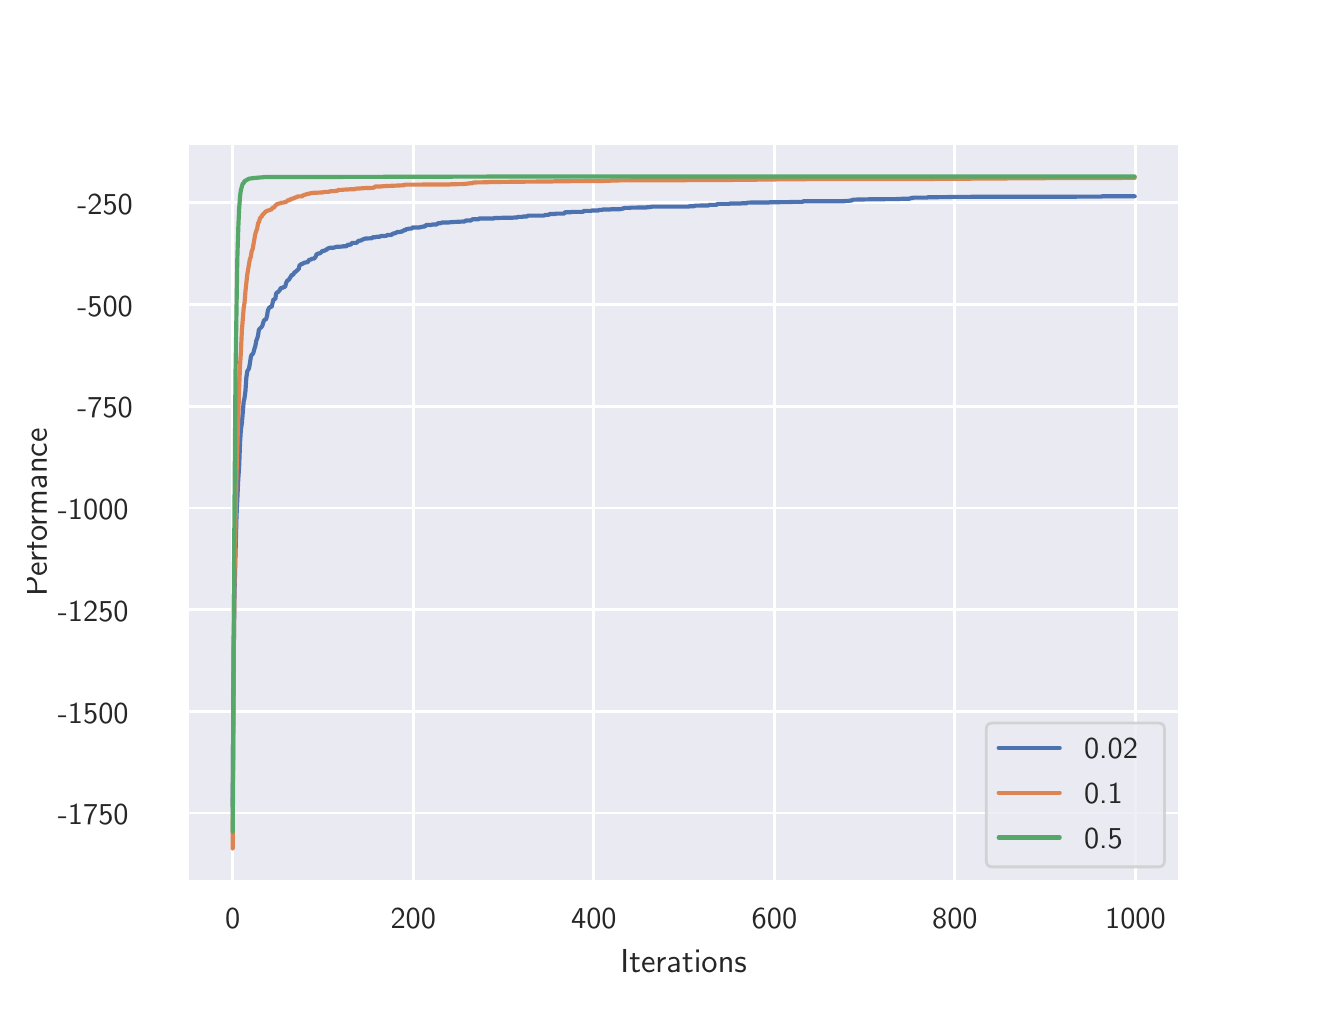 \begingroup%
\makeatletter%
\begin{pgfpicture}%
\pgfpathrectangle{\pgfpointorigin}{\pgfqpoint{6.4in}{4.8in}}%
\pgfusepath{use as bounding box, clip}%
\begin{pgfscope}%
\pgfsetbuttcap%
\pgfsetmiterjoin%
\definecolor{currentfill}{rgb}{1.0,1.0,1.0}%
\pgfsetfillcolor{currentfill}%
\pgfsetlinewidth{0.0pt}%
\definecolor{currentstroke}{rgb}{1.0,1.0,1.0}%
\pgfsetstrokecolor{currentstroke}%
\pgfsetdash{}{0pt}%
\pgfpathmoveto{\pgfqpoint{0.0in}{0.0in}}%
\pgfpathlineto{\pgfqpoint{6.4in}{0.0in}}%
\pgfpathlineto{\pgfqpoint{6.4in}{4.8in}}%
\pgfpathlineto{\pgfqpoint{0.0in}{4.8in}}%
\pgfpathclose%
\pgfusepath{fill}%
\end{pgfscope}%
\begin{pgfscope}%
\pgfsetbuttcap%
\pgfsetmiterjoin%
\definecolor{currentfill}{rgb}{0.918,0.918,0.949}%
\pgfsetfillcolor{currentfill}%
\pgfsetlinewidth{0.0pt}%
\definecolor{currentstroke}{rgb}{0.0,0.0,0.0}%
\pgfsetstrokecolor{currentstroke}%
\pgfsetstrokeopacity{0.0}%
\pgfsetdash{}{0pt}%
\pgfpathmoveto{\pgfqpoint{0.8in}{0.528in}}%
\pgfpathlineto{\pgfqpoint{5.76in}{0.528in}}%
\pgfpathlineto{\pgfqpoint{5.76in}{4.224in}}%
\pgfpathlineto{\pgfqpoint{0.8in}{4.224in}}%
\pgfpathclose%
\pgfusepath{fill}%
\end{pgfscope}%
\begin{pgfscope}%
\pgfpathrectangle{\pgfqpoint{0.8in}{0.528in}}{\pgfqpoint{4.96in}{3.696in}}%
\pgfusepath{clip}%
\pgfsetroundcap%
\pgfsetroundjoin%
\pgfsetlinewidth{1.004pt}%
\definecolor{currentstroke}{rgb}{1.0,1.0,1.0}%
\pgfsetstrokecolor{currentstroke}%
\pgfsetdash{}{0pt}%
\pgfpathmoveto{\pgfqpoint{1.025in}{0.528in}}%
\pgfpathlineto{\pgfqpoint{1.025in}{4.224in}}%
\pgfusepath{stroke}%
\end{pgfscope}%
\begin{pgfscope}%
\definecolor{textcolor}{rgb}{0.15,0.15,0.15}%
\pgfsetstrokecolor{textcolor}%
\pgfsetfillcolor{textcolor}%
\pgftext[x=1.025in,y=0.396in,,top]{\color{textcolor}\sffamily\fontsize{11.0}{13.2}\selectfont 0}%
\end{pgfscope}%
\begin{pgfscope}%
\pgfpathrectangle{\pgfqpoint{0.8in}{0.528in}}{\pgfqpoint{4.96in}{3.696in}}%
\pgfusepath{clip}%
\pgfsetroundcap%
\pgfsetroundjoin%
\pgfsetlinewidth{1.004pt}%
\definecolor{currentstroke}{rgb}{1.0,1.0,1.0}%
\pgfsetstrokecolor{currentstroke}%
\pgfsetdash{}{0pt}%
\pgfpathmoveto{\pgfqpoint{1.928in}{0.528in}}%
\pgfpathlineto{\pgfqpoint{1.928in}{4.224in}}%
\pgfusepath{stroke}%
\end{pgfscope}%
\begin{pgfscope}%
\definecolor{textcolor}{rgb}{0.15,0.15,0.15}%
\pgfsetstrokecolor{textcolor}%
\pgfsetfillcolor{textcolor}%
\pgftext[x=1.928in,y=0.396in,,top]{\color{textcolor}\sffamily\fontsize{11.0}{13.2}\selectfont 200}%
\end{pgfscope}%
\begin{pgfscope}%
\pgfpathrectangle{\pgfqpoint{0.8in}{0.528in}}{\pgfqpoint{4.96in}{3.696in}}%
\pgfusepath{clip}%
\pgfsetroundcap%
\pgfsetroundjoin%
\pgfsetlinewidth{1.004pt}%
\definecolor{currentstroke}{rgb}{1.0,1.0,1.0}%
\pgfsetstrokecolor{currentstroke}%
\pgfsetdash{}{0pt}%
\pgfpathmoveto{\pgfqpoint{2.831in}{0.528in}}%
\pgfpathlineto{\pgfqpoint{2.831in}{4.224in}}%
\pgfusepath{stroke}%
\end{pgfscope}%
\begin{pgfscope}%
\definecolor{textcolor}{rgb}{0.15,0.15,0.15}%
\pgfsetstrokecolor{textcolor}%
\pgfsetfillcolor{textcolor}%
\pgftext[x=2.831in,y=0.396in,,top]{\color{textcolor}\sffamily\fontsize{11.0}{13.2}\selectfont 400}%
\end{pgfscope}%
\begin{pgfscope}%
\pgfpathrectangle{\pgfqpoint{0.8in}{0.528in}}{\pgfqpoint{4.96in}{3.696in}}%
\pgfusepath{clip}%
\pgfsetroundcap%
\pgfsetroundjoin%
\pgfsetlinewidth{1.004pt}%
\definecolor{currentstroke}{rgb}{1.0,1.0,1.0}%
\pgfsetstrokecolor{currentstroke}%
\pgfsetdash{}{0pt}%
\pgfpathmoveto{\pgfqpoint{3.734in}{0.528in}}%
\pgfpathlineto{\pgfqpoint{3.734in}{4.224in}}%
\pgfusepath{stroke}%
\end{pgfscope}%
\begin{pgfscope}%
\definecolor{textcolor}{rgb}{0.15,0.15,0.15}%
\pgfsetstrokecolor{textcolor}%
\pgfsetfillcolor{textcolor}%
\pgftext[x=3.734in,y=0.396in,,top]{\color{textcolor}\sffamily\fontsize{11.0}{13.2}\selectfont 600}%
\end{pgfscope}%
\begin{pgfscope}%
\pgfpathrectangle{\pgfqpoint{0.8in}{0.528in}}{\pgfqpoint{4.96in}{3.696in}}%
\pgfusepath{clip}%
\pgfsetroundcap%
\pgfsetroundjoin%
\pgfsetlinewidth{1.004pt}%
\definecolor{currentstroke}{rgb}{1.0,1.0,1.0}%
\pgfsetstrokecolor{currentstroke}%
\pgfsetdash{}{0pt}%
\pgfpathmoveto{\pgfqpoint{4.636in}{0.528in}}%
\pgfpathlineto{\pgfqpoint{4.636in}{4.224in}}%
\pgfusepath{stroke}%
\end{pgfscope}%
\begin{pgfscope}%
\definecolor{textcolor}{rgb}{0.15,0.15,0.15}%
\pgfsetstrokecolor{textcolor}%
\pgfsetfillcolor{textcolor}%
\pgftext[x=4.636in,y=0.396in,,top]{\color{textcolor}\sffamily\fontsize{11.0}{13.2}\selectfont 800}%
\end{pgfscope}%
\begin{pgfscope}%
\pgfpathrectangle{\pgfqpoint{0.8in}{0.528in}}{\pgfqpoint{4.96in}{3.696in}}%
\pgfusepath{clip}%
\pgfsetroundcap%
\pgfsetroundjoin%
\pgfsetlinewidth{1.004pt}%
\definecolor{currentstroke}{rgb}{1.0,1.0,1.0}%
\pgfsetstrokecolor{currentstroke}%
\pgfsetdash{}{0pt}%
\pgfpathmoveto{\pgfqpoint{5.539in}{0.528in}}%
\pgfpathlineto{\pgfqpoint{5.539in}{4.224in}}%
\pgfusepath{stroke}%
\end{pgfscope}%
\begin{pgfscope}%
\definecolor{textcolor}{rgb}{0.15,0.15,0.15}%
\pgfsetstrokecolor{textcolor}%
\pgfsetfillcolor{textcolor}%
\pgftext[x=5.539in,y=0.396in,,top]{\color{textcolor}\sffamily\fontsize{11.0}{13.2}\selectfont 1000}%
\end{pgfscope}%
\begin{pgfscope}%
\definecolor{textcolor}{rgb}{0.15,0.15,0.15}%
\pgfsetstrokecolor{textcolor}%
\pgfsetfillcolor{textcolor}%
\pgftext[x=3.28in,y=0.193in,,top]{\color{textcolor}\sffamily\fontsize{12.0}{14.4}\selectfont Iterations}%
\end{pgfscope}%
\begin{pgfscope}%
\pgfpathrectangle{\pgfqpoint{0.8in}{0.528in}}{\pgfqpoint{4.96in}{3.696in}}%
\pgfusepath{clip}%
\pgfsetroundcap%
\pgfsetroundjoin%
\pgfsetlinewidth{1.004pt}%
\definecolor{currentstroke}{rgb}{1.0,1.0,1.0}%
\pgfsetstrokecolor{currentstroke}%
\pgfsetdash{}{0pt}%
\pgfpathmoveto{\pgfqpoint{0.8in}{0.873in}}%
\pgfpathlineto{\pgfqpoint{5.76in}{0.873in}}%
\pgfusepath{stroke}%
\end{pgfscope}%
\begin{pgfscope}%
\definecolor{textcolor}{rgb}{0.15,0.15,0.15}%
\pgfsetstrokecolor{textcolor}%
\pgfsetfillcolor{textcolor}%
\pgftext[x=0.151in,y=0.814in,left,base]{\color{textcolor}\sffamily\fontsize{11.0}{13.2}\selectfont −1750}%
\end{pgfscope}%
\begin{pgfscope}%
\pgfpathrectangle{\pgfqpoint{0.8in}{0.528in}}{\pgfqpoint{4.96in}{3.696in}}%
\pgfusepath{clip}%
\pgfsetroundcap%
\pgfsetroundjoin%
\pgfsetlinewidth{1.004pt}%
\definecolor{currentstroke}{rgb}{1.0,1.0,1.0}%
\pgfsetstrokecolor{currentstroke}%
\pgfsetdash{}{0pt}%
\pgfpathmoveto{\pgfqpoint{0.8in}{1.381in}}%
\pgfpathlineto{\pgfqpoint{5.76in}{1.381in}}%
\pgfusepath{stroke}%
\end{pgfscope}%
\begin{pgfscope}%
\definecolor{textcolor}{rgb}{0.15,0.15,0.15}%
\pgfsetstrokecolor{textcolor}%
\pgfsetfillcolor{textcolor}%
\pgftext[x=0.151in,y=1.323in,left,base]{\color{textcolor}\sffamily\fontsize{11.0}{13.2}\selectfont −1500}%
\end{pgfscope}%
\begin{pgfscope}%
\pgfpathrectangle{\pgfqpoint{0.8in}{0.528in}}{\pgfqpoint{4.96in}{3.696in}}%
\pgfusepath{clip}%
\pgfsetroundcap%
\pgfsetroundjoin%
\pgfsetlinewidth{1.004pt}%
\definecolor{currentstroke}{rgb}{1.0,1.0,1.0}%
\pgfsetstrokecolor{currentstroke}%
\pgfsetdash{}{0pt}%
\pgfpathmoveto{\pgfqpoint{0.8in}{1.89in}}%
\pgfpathlineto{\pgfqpoint{5.76in}{1.89in}}%
\pgfusepath{stroke}%
\end{pgfscope}%
\begin{pgfscope}%
\definecolor{textcolor}{rgb}{0.15,0.15,0.15}%
\pgfsetstrokecolor{textcolor}%
\pgfsetfillcolor{textcolor}%
\pgftext[x=0.151in,y=1.832in,left,base]{\color{textcolor}\sffamily\fontsize{11.0}{13.2}\selectfont −1250}%
\end{pgfscope}%
\begin{pgfscope}%
\pgfpathrectangle{\pgfqpoint{0.8in}{0.528in}}{\pgfqpoint{4.96in}{3.696in}}%
\pgfusepath{clip}%
\pgfsetroundcap%
\pgfsetroundjoin%
\pgfsetlinewidth{1.004pt}%
\definecolor{currentstroke}{rgb}{1.0,1.0,1.0}%
\pgfsetstrokecolor{currentstroke}%
\pgfsetdash{}{0pt}%
\pgfpathmoveto{\pgfqpoint{0.8in}{2.398in}}%
\pgfpathlineto{\pgfqpoint{5.76in}{2.398in}}%
\pgfusepath{stroke}%
\end{pgfscope}%
\begin{pgfscope}%
\definecolor{textcolor}{rgb}{0.15,0.15,0.15}%
\pgfsetstrokecolor{textcolor}%
\pgfsetfillcolor{textcolor}%
\pgftext[x=0.151in,y=2.34in,left,base]{\color{textcolor}\sffamily\fontsize{11.0}{13.2}\selectfont −1000}%
\end{pgfscope}%
\begin{pgfscope}%
\pgfpathrectangle{\pgfqpoint{0.8in}{0.528in}}{\pgfqpoint{4.96in}{3.696in}}%
\pgfusepath{clip}%
\pgfsetroundcap%
\pgfsetroundjoin%
\pgfsetlinewidth{1.004pt}%
\definecolor{currentstroke}{rgb}{1.0,1.0,1.0}%
\pgfsetstrokecolor{currentstroke}%
\pgfsetdash{}{0pt}%
\pgfpathmoveto{\pgfqpoint{0.8in}{2.907in}}%
\pgfpathlineto{\pgfqpoint{5.76in}{2.907in}}%
\pgfusepath{stroke}%
\end{pgfscope}%
\begin{pgfscope}%
\definecolor{textcolor}{rgb}{0.15,0.15,0.15}%
\pgfsetstrokecolor{textcolor}%
\pgfsetfillcolor{textcolor}%
\pgftext[x=0.248in,y=2.849in,left,base]{\color{textcolor}\sffamily\fontsize{11.0}{13.2}\selectfont −750}%
\end{pgfscope}%
\begin{pgfscope}%
\pgfpathrectangle{\pgfqpoint{0.8in}{0.528in}}{\pgfqpoint{4.96in}{3.696in}}%
\pgfusepath{clip}%
\pgfsetroundcap%
\pgfsetroundjoin%
\pgfsetlinewidth{1.004pt}%
\definecolor{currentstroke}{rgb}{1.0,1.0,1.0}%
\pgfsetstrokecolor{currentstroke}%
\pgfsetdash{}{0pt}%
\pgfpathmoveto{\pgfqpoint{0.8in}{3.415in}}%
\pgfpathlineto{\pgfqpoint{5.76in}{3.415in}}%
\pgfusepath{stroke}%
\end{pgfscope}%
\begin{pgfscope}%
\definecolor{textcolor}{rgb}{0.15,0.15,0.15}%
\pgfsetstrokecolor{textcolor}%
\pgfsetfillcolor{textcolor}%
\pgftext[x=0.248in,y=3.357in,left,base]{\color{textcolor}\sffamily\fontsize{11.0}{13.2}\selectfont −500}%
\end{pgfscope}%
\begin{pgfscope}%
\pgfpathrectangle{\pgfqpoint{0.8in}{0.528in}}{\pgfqpoint{4.96in}{3.696in}}%
\pgfusepath{clip}%
\pgfsetroundcap%
\pgfsetroundjoin%
\pgfsetlinewidth{1.004pt}%
\definecolor{currentstroke}{rgb}{1.0,1.0,1.0}%
\pgfsetstrokecolor{currentstroke}%
\pgfsetdash{}{0pt}%
\pgfpathmoveto{\pgfqpoint{0.8in}{3.924in}}%
\pgfpathlineto{\pgfqpoint{5.76in}{3.924in}}%
\pgfusepath{stroke}%
\end{pgfscope}%
\begin{pgfscope}%
\definecolor{textcolor}{rgb}{0.15,0.15,0.15}%
\pgfsetstrokecolor{textcolor}%
\pgfsetfillcolor{textcolor}%
\pgftext[x=0.248in,y=3.866in,left,base]{\color{textcolor}\sffamily\fontsize{11.0}{13.2}\selectfont −250}%
\end{pgfscope}%
\begin{pgfscope}%
\definecolor{textcolor}{rgb}{0.15,0.15,0.15}%
\pgfsetstrokecolor{textcolor}%
\pgfsetfillcolor{textcolor}%
\pgftext[x=0.096in,y=2.376in,,bottom,rotate=90.0]{\color{textcolor}\sffamily\fontsize{12.0}{14.4}\selectfont Performance}%
\end{pgfscope}%
\begin{pgfscope}%
\pgfpathrectangle{\pgfqpoint{0.8in}{0.528in}}{\pgfqpoint{4.96in}{3.696in}}%
\pgfusepath{clip}%
\pgfsetroundcap%
\pgfsetroundjoin%
\pgfsetlinewidth{1.506pt}%
\definecolor{currentstroke}{rgb}{0.298,0.447,0.69}%
\pgfsetstrokecolor{currentstroke}%
\pgfsetdash{}{0pt}%
\pgfpathmoveto{\pgfqpoint{1.025in}{0.907in}}%
\pgfpathlineto{\pgfqpoint{1.03in}{1.651in}}%
\pgfpathlineto{\pgfqpoint{1.034in}{1.969in}}%
\pgfpathlineto{\pgfqpoint{1.044in}{2.355in}}%
\pgfpathlineto{\pgfqpoint{1.053in}{2.544in}}%
\pgfpathlineto{\pgfqpoint{1.057in}{2.599in}}%
\pgfpathlineto{\pgfqpoint{1.062in}{2.727in}}%
\pgfpathlineto{\pgfqpoint{1.066in}{2.789in}}%
\pgfpathlineto{\pgfqpoint{1.071in}{2.823in}}%
\pgfpathlineto{\pgfqpoint{1.08in}{2.93in}}%
\pgfpathlineto{\pgfqpoint{1.084in}{2.947in}}%
\pgfpathlineto{\pgfqpoint{1.089in}{2.985in}}%
\pgfpathlineto{\pgfqpoint{1.093in}{3.047in}}%
\pgfpathlineto{\pgfqpoint{1.098in}{3.082in}}%
\pgfpathlineto{\pgfqpoint{1.102in}{3.088in}}%
\pgfpathlineto{\pgfqpoint{1.107in}{3.098in}}%
\pgfpathlineto{\pgfqpoint{1.111in}{3.121in}}%
\pgfpathlineto{\pgfqpoint{1.116in}{3.154in}}%
\pgfpathlineto{\pgfqpoint{1.12in}{3.165in}}%
\pgfpathlineto{\pgfqpoint{1.125in}{3.168in}}%
\pgfpathlineto{\pgfqpoint{1.129in}{3.176in}}%
\pgfpathlineto{\pgfqpoint{1.134in}{3.196in}}%
\pgfpathlineto{\pgfqpoint{1.138in}{3.207in}}%
\pgfpathlineto{\pgfqpoint{1.143in}{3.235in}}%
\pgfpathlineto{\pgfqpoint{1.147in}{3.244in}}%
\pgfpathlineto{\pgfqpoint{1.152in}{3.262in}}%
\pgfpathlineto{\pgfqpoint{1.156in}{3.29in}}%
\pgfpathlineto{\pgfqpoint{1.17in}{3.304in}}%
\pgfpathlineto{\pgfqpoint{1.174in}{3.312in}}%
\pgfpathlineto{\pgfqpoint{1.179in}{3.329in}}%
\pgfpathlineto{\pgfqpoint{1.183in}{3.338in}}%
\pgfpathlineto{\pgfqpoint{1.192in}{3.342in}}%
\pgfpathlineto{\pgfqpoint{1.197in}{3.36in}}%
\pgfpathlineto{\pgfqpoint{1.201in}{3.386in}}%
\pgfpathlineto{\pgfqpoint{1.206in}{3.397in}}%
\pgfpathlineto{\pgfqpoint{1.211in}{3.403in}}%
\pgfpathlineto{\pgfqpoint{1.22in}{3.404in}}%
\pgfpathlineto{\pgfqpoint{1.229in}{3.442in}}%
\pgfpathlineto{\pgfqpoint{1.238in}{3.442in}}%
\pgfpathlineto{\pgfqpoint{1.242in}{3.469in}}%
\pgfpathlineto{\pgfqpoint{1.247in}{3.477in}}%
\pgfpathlineto{\pgfqpoint{1.251in}{3.477in}}%
\pgfpathlineto{\pgfqpoint{1.26in}{3.487in}}%
\pgfpathlineto{\pgfqpoint{1.265in}{3.498in}}%
\pgfpathlineto{\pgfqpoint{1.274in}{3.499in}}%
\pgfpathlineto{\pgfqpoint{1.278in}{3.502in}}%
\pgfpathlineto{\pgfqpoint{1.287in}{3.504in}}%
\pgfpathlineto{\pgfqpoint{1.292in}{3.522in}}%
\pgfpathlineto{\pgfqpoint{1.296in}{3.532in}}%
\pgfpathlineto{\pgfqpoint{1.301in}{3.538in}}%
\pgfpathlineto{\pgfqpoint{1.305in}{3.538in}}%
\pgfpathlineto{\pgfqpoint{1.31in}{3.547in}}%
\pgfpathlineto{\pgfqpoint{1.314in}{3.552in}}%
\pgfpathlineto{\pgfqpoint{1.319in}{3.562in}}%
\pgfpathlineto{\pgfqpoint{1.323in}{3.564in}}%
\pgfpathlineto{\pgfqpoint{1.328in}{3.564in}}%
\pgfpathlineto{\pgfqpoint{1.332in}{3.575in}}%
\pgfpathlineto{\pgfqpoint{1.341in}{3.58in}}%
\pgfpathlineto{\pgfqpoint{1.346in}{3.586in}}%
\pgfpathlineto{\pgfqpoint{1.355in}{3.593in}}%
\pgfpathlineto{\pgfqpoint{1.359in}{3.611in}}%
\pgfpathlineto{\pgfqpoint{1.368in}{3.618in}}%
\pgfpathlineto{\pgfqpoint{1.373in}{3.618in}}%
\pgfpathlineto{\pgfqpoint{1.378in}{3.623in}}%
\pgfpathlineto{\pgfqpoint{1.382in}{3.623in}}%
\pgfpathlineto{\pgfqpoint{1.387in}{3.626in}}%
\pgfpathlineto{\pgfqpoint{1.396in}{3.627in}}%
\pgfpathlineto{\pgfqpoint{1.4in}{3.627in}}%
\pgfpathlineto{\pgfqpoint{1.405in}{3.636in}}%
\pgfpathlineto{\pgfqpoint{1.409in}{3.64in}}%
\pgfpathlineto{\pgfqpoint{1.414in}{3.64in}}%
\pgfpathlineto{\pgfqpoint{1.423in}{3.645in}}%
\pgfpathlineto{\pgfqpoint{1.432in}{3.645in}}%
\pgfpathlineto{\pgfqpoint{1.436in}{3.65in}}%
\pgfpathlineto{\pgfqpoint{1.441in}{3.657in}}%
\pgfpathlineto{\pgfqpoint{1.445in}{3.669in}}%
\pgfpathlineto{\pgfqpoint{1.45in}{3.669in}}%
\pgfpathlineto{\pgfqpoint{1.454in}{3.671in}}%
\pgfpathlineto{\pgfqpoint{1.459in}{3.671in}}%
\pgfpathlineto{\pgfqpoint{1.463in}{3.673in}}%
\pgfpathlineto{\pgfqpoint{1.468in}{3.677in}}%
\pgfpathlineto{\pgfqpoint{1.472in}{3.682in}}%
\pgfpathlineto{\pgfqpoint{1.477in}{3.684in}}%
\pgfpathlineto{\pgfqpoint{1.486in}{3.685in}}%
\pgfpathlineto{\pgfqpoint{1.49in}{3.689in}}%
\pgfpathlineto{\pgfqpoint{1.495in}{3.689in}}%
\pgfpathlineto{\pgfqpoint{1.499in}{3.696in}}%
\pgfpathlineto{\pgfqpoint{1.504in}{3.696in}}%
\pgfpathlineto{\pgfqpoint{1.508in}{3.699in}}%
\pgfpathlineto{\pgfqpoint{1.531in}{3.7in}}%
\pgfpathlineto{\pgfqpoint{1.535in}{3.701in}}%
\pgfpathlineto{\pgfqpoint{1.54in}{3.704in}}%
\pgfpathlineto{\pgfqpoint{1.563in}{3.705in}}%
\pgfpathlineto{\pgfqpoint{1.572in}{3.705in}}%
\pgfpathlineto{\pgfqpoint{1.576in}{3.707in}}%
\pgfpathlineto{\pgfqpoint{1.594in}{3.707in}}%
\pgfpathlineto{\pgfqpoint{1.599in}{3.714in}}%
\pgfpathlineto{\pgfqpoint{1.612in}{3.715in}}%
\pgfpathlineto{\pgfqpoint{1.617in}{3.716in}}%
\pgfpathlineto{\pgfqpoint{1.621in}{3.724in}}%
\pgfpathlineto{\pgfqpoint{1.644in}{3.724in}}%
\pgfpathlineto{\pgfqpoint{1.648in}{3.728in}}%
\pgfpathlineto{\pgfqpoint{1.653in}{3.733in}}%
\pgfpathlineto{\pgfqpoint{1.657in}{3.735in}}%
\pgfpathlineto{\pgfqpoint{1.666in}{3.735in}}%
\pgfpathlineto{\pgfqpoint{1.671in}{3.739in}}%
\pgfpathlineto{\pgfqpoint{1.689in}{3.746in}}%
\pgfpathlineto{\pgfqpoint{1.698in}{3.746in}}%
\pgfpathlineto{\pgfqpoint{1.721in}{3.747in}}%
\pgfpathlineto{\pgfqpoint{1.725in}{3.752in}}%
\pgfpathlineto{\pgfqpoint{1.739in}{3.752in}}%
\pgfpathlineto{\pgfqpoint{1.743in}{3.754in}}%
\pgfpathlineto{\pgfqpoint{1.761in}{3.755in}}%
\pgfpathlineto{\pgfqpoint{1.766in}{3.758in}}%
\pgfpathlineto{\pgfqpoint{1.793in}{3.759in}}%
\pgfpathlineto{\pgfqpoint{1.797in}{3.763in}}%
\pgfpathlineto{\pgfqpoint{1.82in}{3.764in}}%
\pgfpathlineto{\pgfqpoint{1.824in}{3.77in}}%
\pgfpathlineto{\pgfqpoint{1.829in}{3.77in}}%
\pgfpathlineto{\pgfqpoint{1.833in}{3.772in}}%
\pgfpathlineto{\pgfqpoint{1.838in}{3.772in}}%
\pgfpathlineto{\pgfqpoint{1.847in}{3.778in}}%
\pgfpathlineto{\pgfqpoint{1.865in}{3.779in}}%
\pgfpathlineto{\pgfqpoint{1.869in}{3.781in}}%
\pgfpathlineto{\pgfqpoint{1.874in}{3.781in}}%
\pgfpathlineto{\pgfqpoint{1.879in}{3.787in}}%
\pgfpathlineto{\pgfqpoint{1.888in}{3.787in}}%
\pgfpathlineto{\pgfqpoint{1.892in}{3.792in}}%
\pgfpathlineto{\pgfqpoint{1.897in}{3.793in}}%
\pgfpathlineto{\pgfqpoint{1.901in}{3.793in}}%
\pgfpathlineto{\pgfqpoint{1.906in}{3.795in}}%
\pgfpathlineto{\pgfqpoint{1.919in}{3.795in}}%
\pgfpathlineto{\pgfqpoint{1.924in}{3.801in}}%
\pgfpathlineto{\pgfqpoint{1.96in}{3.801in}}%
\pgfpathlineto{\pgfqpoint{1.964in}{3.803in}}%
\pgfpathlineto{\pgfqpoint{1.969in}{3.803in}}%
\pgfpathlineto{\pgfqpoint{1.978in}{3.806in}}%
\pgfpathlineto{\pgfqpoint{1.987in}{3.806in}}%
\pgfpathlineto{\pgfqpoint{1.991in}{3.813in}}%
\pgfpathlineto{\pgfqpoint{2.014in}{3.813in}}%
\pgfpathlineto{\pgfqpoint{2.027in}{3.816in}}%
\pgfpathlineto{\pgfqpoint{2.046in}{3.816in}}%
\pgfpathlineto{\pgfqpoint{2.05in}{3.822in}}%
\pgfpathlineto{\pgfqpoint{2.064in}{3.822in}}%
\pgfpathlineto{\pgfqpoint{2.073in}{3.826in}}%
\pgfpathlineto{\pgfqpoint{2.104in}{3.826in}}%
\pgfpathlineto{\pgfqpoint{2.113in}{3.827in}}%
\pgfpathlineto{\pgfqpoint{2.122in}{3.828in}}%
\pgfpathlineto{\pgfqpoint{2.185in}{3.831in}}%
\pgfpathlineto{\pgfqpoint{2.19in}{3.835in}}%
\pgfpathlineto{\pgfqpoint{2.194in}{3.836in}}%
\pgfpathlineto{\pgfqpoint{2.217in}{3.836in}}%
\pgfpathlineto{\pgfqpoint{2.222in}{3.841in}}%
\pgfpathlineto{\pgfqpoint{2.226in}{3.842in}}%
\pgfpathlineto{\pgfqpoint{2.253in}{3.842in}}%
\pgfpathlineto{\pgfqpoint{2.258in}{3.846in}}%
\pgfpathlineto{\pgfqpoint{2.33in}{3.846in}}%
\pgfpathlineto{\pgfqpoint{2.334in}{3.848in}}%
\pgfpathlineto{\pgfqpoint{2.357in}{3.848in}}%
\pgfpathlineto{\pgfqpoint{2.361in}{3.849in}}%
\pgfpathlineto{\pgfqpoint{2.429in}{3.85in}}%
\pgfpathlineto{\pgfqpoint{2.434in}{3.851in}}%
\pgfpathlineto{\pgfqpoint{2.447in}{3.851in}}%
\pgfpathlineto{\pgfqpoint{2.452in}{3.854in}}%
\pgfpathlineto{\pgfqpoint{2.474in}{3.854in}}%
\pgfpathlineto{\pgfqpoint{2.479in}{3.856in}}%
\pgfpathlineto{\pgfqpoint{2.497in}{3.856in}}%
\pgfpathlineto{\pgfqpoint{2.501in}{3.86in}}%
\pgfpathlineto{\pgfqpoint{2.578in}{3.86in}}%
\pgfpathlineto{\pgfqpoint{2.592in}{3.864in}}%
\pgfpathlineto{\pgfqpoint{2.605in}{3.864in}}%
\pgfpathlineto{\pgfqpoint{2.61in}{3.868in}}%
\pgfpathlineto{\pgfqpoint{2.637in}{3.868in}}%
\pgfpathlineto{\pgfqpoint{2.641in}{3.87in}}%
\pgfpathlineto{\pgfqpoint{2.682in}{3.87in}}%
\pgfpathlineto{\pgfqpoint{2.686in}{3.877in}}%
\pgfpathlineto{\pgfqpoint{2.714in}{3.877in}}%
\pgfpathlineto{\pgfqpoint{2.723in}{3.879in}}%
\pgfpathlineto{\pgfqpoint{2.777in}{3.879in}}%
\pgfpathlineto{\pgfqpoint{2.781in}{3.884in}}%
\pgfpathlineto{\pgfqpoint{2.817in}{3.884in}}%
\pgfpathlineto{\pgfqpoint{2.822in}{3.886in}}%
\pgfpathlineto{\pgfqpoint{2.853in}{3.886in}}%
\pgfpathlineto{\pgfqpoint{2.858in}{3.889in}}%
\pgfpathlineto{\pgfqpoint{2.872in}{3.889in}}%
\pgfpathlineto{\pgfqpoint{2.876in}{3.891in}}%
\pgfpathlineto{\pgfqpoint{2.912in}{3.891in}}%
\pgfpathlineto{\pgfqpoint{2.917in}{3.892in}}%
\pgfpathlineto{\pgfqpoint{2.957in}{3.892in}}%
\pgfpathlineto{\pgfqpoint{2.962in}{3.893in}}%
\pgfpathlineto{\pgfqpoint{2.971in}{3.894in}}%
\pgfpathlineto{\pgfqpoint{2.975in}{3.896in}}%
\pgfpathlineto{\pgfqpoint{2.98in}{3.896in}}%
\pgfpathlineto{\pgfqpoint{2.984in}{3.899in}}%
\pgfpathlineto{\pgfqpoint{3.011in}{3.899in}}%
\pgfpathlineto{\pgfqpoint{3.016in}{3.9in}}%
\pgfpathlineto{\pgfqpoint{3.093in}{3.901in}}%
\pgfpathlineto{\pgfqpoint{3.097in}{3.902in}}%
\pgfpathlineto{\pgfqpoint{3.115in}{3.903in}}%
\pgfpathlineto{\pgfqpoint{3.12in}{3.905in}}%
\pgfpathlineto{\pgfqpoint{3.305in}{3.905in}}%
\pgfpathlineto{\pgfqpoint{3.309in}{3.907in}}%
\pgfpathlineto{\pgfqpoint{3.332in}{3.907in}}%
\pgfpathlineto{\pgfqpoint{3.336in}{3.91in}}%
\pgfpathlineto{\pgfqpoint{3.404in}{3.911in}}%
\pgfpathlineto{\pgfqpoint{3.409in}{3.914in}}%
\pgfpathlineto{\pgfqpoint{3.445in}{3.914in}}%
\pgfpathlineto{\pgfqpoint{3.449in}{3.919in}}%
\pgfpathlineto{\pgfqpoint{3.508in}{3.919in}}%
\pgfpathlineto{\pgfqpoint{3.512in}{3.921in}}%
\pgfpathlineto{\pgfqpoint{3.567in}{3.921in}}%
\pgfpathlineto{\pgfqpoint{3.571in}{3.922in}}%
\pgfpathlineto{\pgfqpoint{3.594in}{3.922in}}%
\pgfpathlineto{\pgfqpoint{3.598in}{3.925in}}%
\pgfpathlineto{\pgfqpoint{3.612in}{3.925in}}%
\pgfpathlineto{\pgfqpoint{3.616in}{3.926in}}%
\pgfpathlineto{\pgfqpoint{3.707in}{3.926in}}%
\pgfpathlineto{\pgfqpoint{3.711in}{3.927in}}%
\pgfpathlineto{\pgfqpoint{3.815in}{3.928in}}%
\pgfpathlineto{\pgfqpoint{3.828in}{3.929in}}%
\pgfpathlineto{\pgfqpoint{3.874in}{3.929in}}%
\pgfpathlineto{\pgfqpoint{3.878in}{3.932in}}%
\pgfpathlineto{\pgfqpoint{4.081in}{3.932in}}%
\pgfpathlineto{\pgfqpoint{4.09in}{3.934in}}%
\pgfpathlineto{\pgfqpoint{4.108in}{3.934in}}%
\pgfpathlineto{\pgfqpoint{4.113in}{3.936in}}%
\pgfpathlineto{\pgfqpoint{4.122in}{3.936in}}%
\pgfpathlineto{\pgfqpoint{4.126in}{3.94in}}%
\pgfpathlineto{\pgfqpoint{4.221in}{3.942in}}%
\pgfpathlineto{\pgfqpoint{4.356in}{3.943in}}%
\pgfpathlineto{\pgfqpoint{4.361in}{3.944in}}%
\pgfpathlineto{\pgfqpoint{4.411in}{3.945in}}%
\pgfpathlineto{\pgfqpoint{4.415in}{3.948in}}%
\pgfpathlineto{\pgfqpoint{4.424in}{3.948in}}%
\pgfpathlineto{\pgfqpoint{4.429in}{3.95in}}%
\pgfpathlineto{\pgfqpoint{4.496in}{3.95in}}%
\pgfpathlineto{\pgfqpoint{4.501in}{3.952in}}%
\pgfpathlineto{\pgfqpoint{4.614in}{3.953in}}%
\pgfpathlineto{\pgfqpoint{4.623in}{3.954in}}%
\pgfpathlineto{\pgfqpoint{5.259in}{3.955in}}%
\pgfpathlineto{\pgfqpoint{5.282in}{3.955in}}%
\pgfpathlineto{\pgfqpoint{5.368in}{3.955in}}%
\pgfpathlineto{\pgfqpoint{5.372in}{3.957in}}%
\pgfpathlineto{\pgfqpoint{5.535in}{3.957in}}%
\pgfpathlineto{\pgfqpoint{5.535in}{3.957in}}%
\pgfusepath{stroke}%
\end{pgfscope}%
\begin{pgfscope}%
\pgfpathrectangle{\pgfqpoint{0.8in}{0.528in}}{\pgfqpoint{4.96in}{3.696in}}%
\pgfusepath{clip}%
\pgfsetroundcap%
\pgfsetroundjoin%
\pgfsetlinewidth{1.506pt}%
\definecolor{currentstroke}{rgb}{0.867,0.518,0.322}%
\pgfsetstrokecolor{currentstroke}%
\pgfsetdash{}{0pt}%
\pgfpathmoveto{\pgfqpoint{1.025in}{0.696in}}%
\pgfpathlineto{\pgfqpoint{1.03in}{1.6in}}%
\pgfpathlineto{\pgfqpoint{1.034in}{2.055in}}%
\pgfpathlineto{\pgfqpoint{1.044in}{2.559in}}%
\pgfpathlineto{\pgfqpoint{1.057in}{2.992in}}%
\pgfpathlineto{\pgfqpoint{1.062in}{3.114in}}%
\pgfpathlineto{\pgfqpoint{1.066in}{3.176in}}%
\pgfpathlineto{\pgfqpoint{1.071in}{3.286in}}%
\pgfpathlineto{\pgfqpoint{1.08in}{3.397in}}%
\pgfpathlineto{\pgfqpoint{1.084in}{3.422in}}%
\pgfpathlineto{\pgfqpoint{1.089in}{3.484in}}%
\pgfpathlineto{\pgfqpoint{1.098in}{3.566in}}%
\pgfpathlineto{\pgfqpoint{1.111in}{3.643in}}%
\pgfpathlineto{\pgfqpoint{1.116in}{3.655in}}%
\pgfpathlineto{\pgfqpoint{1.12in}{3.682in}}%
\pgfpathlineto{\pgfqpoint{1.125in}{3.694in}}%
\pgfpathlineto{\pgfqpoint{1.138in}{3.768in}}%
\pgfpathlineto{\pgfqpoint{1.143in}{3.784in}}%
\pgfpathlineto{\pgfqpoint{1.147in}{3.793in}}%
\pgfpathlineto{\pgfqpoint{1.152in}{3.822in}}%
\pgfpathlineto{\pgfqpoint{1.156in}{3.828in}}%
\pgfpathlineto{\pgfqpoint{1.161in}{3.844in}}%
\pgfpathlineto{\pgfqpoint{1.165in}{3.853in}}%
\pgfpathlineto{\pgfqpoint{1.17in}{3.855in}}%
\pgfpathlineto{\pgfqpoint{1.174in}{3.864in}}%
\pgfpathlineto{\pgfqpoint{1.179in}{3.869in}}%
\pgfpathlineto{\pgfqpoint{1.183in}{3.872in}}%
\pgfpathlineto{\pgfqpoint{1.188in}{3.878in}}%
\pgfpathlineto{\pgfqpoint{1.192in}{3.882in}}%
\pgfpathlineto{\pgfqpoint{1.22in}{3.892in}}%
\pgfpathlineto{\pgfqpoint{1.224in}{3.899in}}%
\pgfpathlineto{\pgfqpoint{1.233in}{3.902in}}%
\pgfpathlineto{\pgfqpoint{1.238in}{3.91in}}%
\pgfpathlineto{\pgfqpoint{1.247in}{3.918in}}%
\pgfpathlineto{\pgfqpoint{1.251in}{3.918in}}%
\pgfpathlineto{\pgfqpoint{1.256in}{3.921in}}%
\pgfpathlineto{\pgfqpoint{1.265in}{3.922in}}%
\pgfpathlineto{\pgfqpoint{1.269in}{3.925in}}%
\pgfpathlineto{\pgfqpoint{1.278in}{3.925in}}%
\pgfpathlineto{\pgfqpoint{1.283in}{3.927in}}%
\pgfpathlineto{\pgfqpoint{1.292in}{3.929in}}%
\pgfpathlineto{\pgfqpoint{1.301in}{3.937in}}%
\pgfpathlineto{\pgfqpoint{1.31in}{3.937in}}%
\pgfpathlineto{\pgfqpoint{1.314in}{3.942in}}%
\pgfpathlineto{\pgfqpoint{1.319in}{3.944in}}%
\pgfpathlineto{\pgfqpoint{1.323in}{3.944in}}%
\pgfpathlineto{\pgfqpoint{1.328in}{3.947in}}%
\pgfpathlineto{\pgfqpoint{1.332in}{3.947in}}%
\pgfpathlineto{\pgfqpoint{1.337in}{3.951in}}%
\pgfpathlineto{\pgfqpoint{1.341in}{3.951in}}%
\pgfpathlineto{\pgfqpoint{1.35in}{3.956in}}%
\pgfpathlineto{\pgfqpoint{1.373in}{3.957in}}%
\pgfpathlineto{\pgfqpoint{1.378in}{3.962in}}%
\pgfpathlineto{\pgfqpoint{1.4in}{3.969in}}%
\pgfpathlineto{\pgfqpoint{1.405in}{3.969in}}%
\pgfpathlineto{\pgfqpoint{1.409in}{3.971in}}%
\pgfpathlineto{\pgfqpoint{1.427in}{3.974in}}%
\pgfpathlineto{\pgfqpoint{1.472in}{3.976in}}%
\pgfpathlineto{\pgfqpoint{1.486in}{3.979in}}%
\pgfpathlineto{\pgfqpoint{1.504in}{3.979in}}%
\pgfpathlineto{\pgfqpoint{1.513in}{3.982in}}%
\pgfpathlineto{\pgfqpoint{1.535in}{3.983in}}%
\pgfpathlineto{\pgfqpoint{1.549in}{3.985in}}%
\pgfpathlineto{\pgfqpoint{1.554in}{3.989in}}%
\pgfpathlineto{\pgfqpoint{1.572in}{3.989in}}%
\pgfpathlineto{\pgfqpoint{1.581in}{3.99in}}%
\pgfpathlineto{\pgfqpoint{1.617in}{3.992in}}%
\pgfpathlineto{\pgfqpoint{1.635in}{3.992in}}%
\pgfpathlineto{\pgfqpoint{1.639in}{3.995in}}%
\pgfpathlineto{\pgfqpoint{1.662in}{3.996in}}%
\pgfpathlineto{\pgfqpoint{1.671in}{3.997in}}%
\pgfpathlineto{\pgfqpoint{1.689in}{3.998in}}%
\pgfpathlineto{\pgfqpoint{1.725in}{3.999in}}%
\pgfpathlineto{\pgfqpoint{1.734in}{4.002in}}%
\pgfpathlineto{\pgfqpoint{1.739in}{4.006in}}%
\pgfpathlineto{\pgfqpoint{1.766in}{4.006in}}%
\pgfpathlineto{\pgfqpoint{1.775in}{4.007in}}%
\pgfpathlineto{\pgfqpoint{1.788in}{4.008in}}%
\pgfpathlineto{\pgfqpoint{1.815in}{4.009in}}%
\pgfpathlineto{\pgfqpoint{1.879in}{4.012in}}%
\pgfpathlineto{\pgfqpoint{1.888in}{4.015in}}%
\pgfpathlineto{\pgfqpoint{2.109in}{4.016in}}%
\pgfpathlineto{\pgfqpoint{2.118in}{4.017in}}%
\pgfpathlineto{\pgfqpoint{2.181in}{4.018in}}%
\pgfpathlineto{\pgfqpoint{2.213in}{4.022in}}%
\pgfpathlineto{\pgfqpoint{2.222in}{4.022in}}%
\pgfpathlineto{\pgfqpoint{2.231in}{4.026in}}%
\pgfpathlineto{\pgfqpoint{2.298in}{4.027in}}%
\pgfpathlineto{\pgfqpoint{2.307in}{4.028in}}%
\pgfpathlineto{\pgfqpoint{2.393in}{4.029in}}%
\pgfpathlineto{\pgfqpoint{2.488in}{4.03in}}%
\pgfpathlineto{\pgfqpoint{2.623in}{4.031in}}%
\pgfpathlineto{\pgfqpoint{2.637in}{4.032in}}%
\pgfpathlineto{\pgfqpoint{2.799in}{4.033in}}%
\pgfpathlineto{\pgfqpoint{2.808in}{4.033in}}%
\pgfpathlineto{\pgfqpoint{2.908in}{4.034in}}%
\pgfpathlineto{\pgfqpoint{2.921in}{4.036in}}%
\pgfpathlineto{\pgfqpoint{3.07in}{4.037in}}%
\pgfpathlineto{\pgfqpoint{3.088in}{4.037in}}%
\pgfpathlineto{\pgfqpoint{3.517in}{4.038in}}%
\pgfpathlineto{\pgfqpoint{3.531in}{4.039in}}%
\pgfpathlineto{\pgfqpoint{3.648in}{4.04in}}%
\pgfpathlineto{\pgfqpoint{3.661in}{4.04in}}%
\pgfpathlineto{\pgfqpoint{3.738in}{4.04in}}%
\pgfpathlineto{\pgfqpoint{3.743in}{4.042in}}%
\pgfpathlineto{\pgfqpoint{4.059in}{4.043in}}%
\pgfpathlineto{\pgfqpoint{4.068in}{4.043in}}%
\pgfpathlineto{\pgfqpoint{4.713in}{4.044in}}%
\pgfpathlineto{\pgfqpoint{4.718in}{4.046in}}%
\pgfpathlineto{\pgfqpoint{4.894in}{4.046in}}%
\pgfpathlineto{\pgfqpoint{4.907in}{4.047in}}%
\pgfpathlineto{\pgfqpoint{5.291in}{4.048in}}%
\pgfpathlineto{\pgfqpoint{5.304in}{4.048in}}%
\pgfpathlineto{\pgfqpoint{5.535in}{4.049in}}%
\pgfpathlineto{\pgfqpoint{5.535in}{4.049in}}%
\pgfusepath{stroke}%
\end{pgfscope}%
\begin{pgfscope}%
\pgfpathrectangle{\pgfqpoint{0.8in}{0.528in}}{\pgfqpoint{4.96in}{3.696in}}%
\pgfusepath{clip}%
\pgfsetroundcap%
\pgfsetroundjoin%
\pgfsetlinewidth{1.506pt}%
\definecolor{currentstroke}{rgb}{0.333,0.659,0.408}%
\pgfsetstrokecolor{currentstroke}%
\pgfsetdash{}{0pt}%
\pgfpathmoveto{\pgfqpoint{1.025in}{0.78in}}%
\pgfpathlineto{\pgfqpoint{1.03in}{1.863in}}%
\pgfpathlineto{\pgfqpoint{1.039in}{3.059in}}%
\pgfpathlineto{\pgfqpoint{1.048in}{3.638in}}%
\pgfpathlineto{\pgfqpoint{1.053in}{3.797in}}%
\pgfpathlineto{\pgfqpoint{1.057in}{3.89in}}%
\pgfpathlineto{\pgfqpoint{1.062in}{3.958in}}%
\pgfpathlineto{\pgfqpoint{1.066in}{3.987in}}%
\pgfpathlineto{\pgfqpoint{1.071in}{4.006in}}%
\pgfpathlineto{\pgfqpoint{1.075in}{4.019in}}%
\pgfpathlineto{\pgfqpoint{1.08in}{4.023in}}%
\pgfpathlineto{\pgfqpoint{1.084in}{4.032in}}%
\pgfpathlineto{\pgfqpoint{1.107in}{4.045in}}%
\pgfpathlineto{\pgfqpoint{1.138in}{4.049in}}%
\pgfpathlineto{\pgfqpoint{1.188in}{4.053in}}%
\pgfpathlineto{\pgfqpoint{1.721in}{4.054in}}%
\pgfpathlineto{\pgfqpoint{2.547in}{4.056in}}%
\pgfpathlineto{\pgfqpoint{2.646in}{4.056in}}%
\pgfpathlineto{\pgfqpoint{5.535in}{4.056in}}%
\pgfpathlineto{\pgfqpoint{5.535in}{4.056in}}%
\pgfusepath{stroke}%
\end{pgfscope}%
\begin{pgfscope}%
\pgfsetrectcap%
\pgfsetmiterjoin%
\pgfsetlinewidth{1.255pt}%
\definecolor{currentstroke}{rgb}{1.0,1.0,1.0}%
\pgfsetstrokecolor{currentstroke}%
\pgfsetdash{}{0pt}%
\pgfpathmoveto{\pgfqpoint{0.8in}{0.528in}}%
\pgfpathlineto{\pgfqpoint{0.8in}{4.224in}}%
\pgfusepath{stroke}%
\end{pgfscope}%
\begin{pgfscope}%
\pgfsetrectcap%
\pgfsetmiterjoin%
\pgfsetlinewidth{1.255pt}%
\definecolor{currentstroke}{rgb}{1.0,1.0,1.0}%
\pgfsetstrokecolor{currentstroke}%
\pgfsetdash{}{0pt}%
\pgfpathmoveto{\pgfqpoint{5.76in}{0.528in}}%
\pgfpathlineto{\pgfqpoint{5.76in}{4.224in}}%
\pgfusepath{stroke}%
\end{pgfscope}%
\begin{pgfscope}%
\pgfsetrectcap%
\pgfsetmiterjoin%
\pgfsetlinewidth{1.255pt}%
\definecolor{currentstroke}{rgb}{1.0,1.0,1.0}%
\pgfsetstrokecolor{currentstroke}%
\pgfsetdash{}{0pt}%
\pgfpathmoveto{\pgfqpoint{0.8in}{0.528in}}%
\pgfpathlineto{\pgfqpoint{5.76in}{0.528in}}%
\pgfusepath{stroke}%
\end{pgfscope}%
\begin{pgfscope}%
\pgfsetrectcap%
\pgfsetmiterjoin%
\pgfsetlinewidth{1.255pt}%
\definecolor{currentstroke}{rgb}{1.0,1.0,1.0}%
\pgfsetstrokecolor{currentstroke}%
\pgfsetdash{}{0pt}%
\pgfpathmoveto{\pgfqpoint{0.8in}{4.224in}}%
\pgfpathlineto{\pgfqpoint{5.76in}{4.224in}}%
\pgfusepath{stroke}%
\end{pgfscope}%
\begin{pgfscope}%
\pgfsetbuttcap%
\pgfsetmiterjoin%
\definecolor{currentfill}{rgb}{0.918,0.918,0.949}%
\pgfsetfillcolor{currentfill}%
\pgfsetfillopacity{0.8}%
\pgfsetlinewidth{1.004pt}%
\definecolor{currentstroke}{rgb}{0.8,0.8,0.8}%
\pgfsetstrokecolor{currentstroke}%
\pgfsetstrokeopacity{0.8}%
\pgfsetdash{}{0pt}%
\pgfpathmoveto{\pgfqpoint{4.824in}{0.604in}}%
\pgfpathlineto{\pgfqpoint{5.653in}{0.604in}}%
\pgfpathquadraticcurveto{\pgfqpoint{5.684in}{0.604in}}{\pgfqpoint{5.684in}{0.635in}}%
\pgfpathlineto{\pgfqpoint{5.684in}{1.292in}}%
\pgfpathquadraticcurveto{\pgfqpoint{5.684in}{1.323in}}{\pgfqpoint{5.653in}{1.323in}}%
\pgfpathlineto{\pgfqpoint{4.824in}{1.323in}}%
\pgfpathquadraticcurveto{\pgfqpoint{4.793in}{1.323in}}{\pgfqpoint{4.793in}{1.292in}}%
\pgfpathlineto{\pgfqpoint{4.793in}{0.635in}}%
\pgfpathquadraticcurveto{\pgfqpoint{4.793in}{0.604in}}{\pgfqpoint{4.824in}{0.604in}}%
\pgfpathclose%
\pgfusepath{stroke,fill}%
\end{pgfscope}%
\begin{pgfscope}%
\pgfsetroundcap%
\pgfsetroundjoin%
\pgfsetlinewidth{1.506pt}%
\definecolor{currentstroke}{rgb}{0.298,0.447,0.69}%
\pgfsetstrokecolor{currentstroke}%
\pgfsetdash{}{0pt}%
\pgfpathmoveto{\pgfqpoint{4.855in}{1.199in}}%
\pgfpathlineto{\pgfqpoint{5.16in}{1.199in}}%
\pgfusepath{stroke}%
\end{pgfscope}%
\begin{pgfscope}%
\definecolor{textcolor}{rgb}{0.15,0.15,0.15}%
\pgfsetstrokecolor{textcolor}%
\pgfsetfillcolor{textcolor}%
\pgftext[x=5.282in,y=1.146in,left,base]{\color{textcolor}\sffamily\fontsize{11.0}{13.2}\selectfont 0.02}%
\end{pgfscope}%
\begin{pgfscope}%
\pgfsetroundcap%
\pgfsetroundjoin%
\pgfsetlinewidth{1.506pt}%
\definecolor{currentstroke}{rgb}{0.867,0.518,0.322}%
\pgfsetstrokecolor{currentstroke}%
\pgfsetdash{}{0pt}%
\pgfpathmoveto{\pgfqpoint{4.855in}{0.975in}}%
\pgfpathlineto{\pgfqpoint{5.16in}{0.975in}}%
\pgfusepath{stroke}%
\end{pgfscope}%
\begin{pgfscope}%
\definecolor{textcolor}{rgb}{0.15,0.15,0.15}%
\pgfsetstrokecolor{textcolor}%
\pgfsetfillcolor{textcolor}%
\pgftext[x=5.282in,y=0.922in,left,base]{\color{textcolor}\sffamily\fontsize{11.0}{13.2}\selectfont 0.1}%
\end{pgfscope}%
\begin{pgfscope}%
\pgfsetroundcap%
\pgfsetroundjoin%
\pgfsetlinewidth{1.506pt}%
\definecolor{currentstroke}{rgb}{0.333,0.659,0.408}%
\pgfsetstrokecolor{currentstroke}%
\pgfsetdash{}{0pt}%
\pgfpathmoveto{\pgfqpoint{4.855in}{0.751in}}%
\pgfpathlineto{\pgfqpoint{5.16in}{0.751in}}%
\pgfusepath{stroke}%
\end{pgfscope}%
\begin{pgfscope}%
\definecolor{textcolor}{rgb}{0.15,0.15,0.15}%
\pgfsetstrokecolor{textcolor}%
\pgfsetfillcolor{textcolor}%
\pgftext[x=5.282in,y=0.697in,left,base]{\color{textcolor}\sffamily\fontsize{11.0}{13.2}\selectfont 0.5}%
\end{pgfscope}%
\end{pgfpicture}%
\makeatother%
\endgroup%
